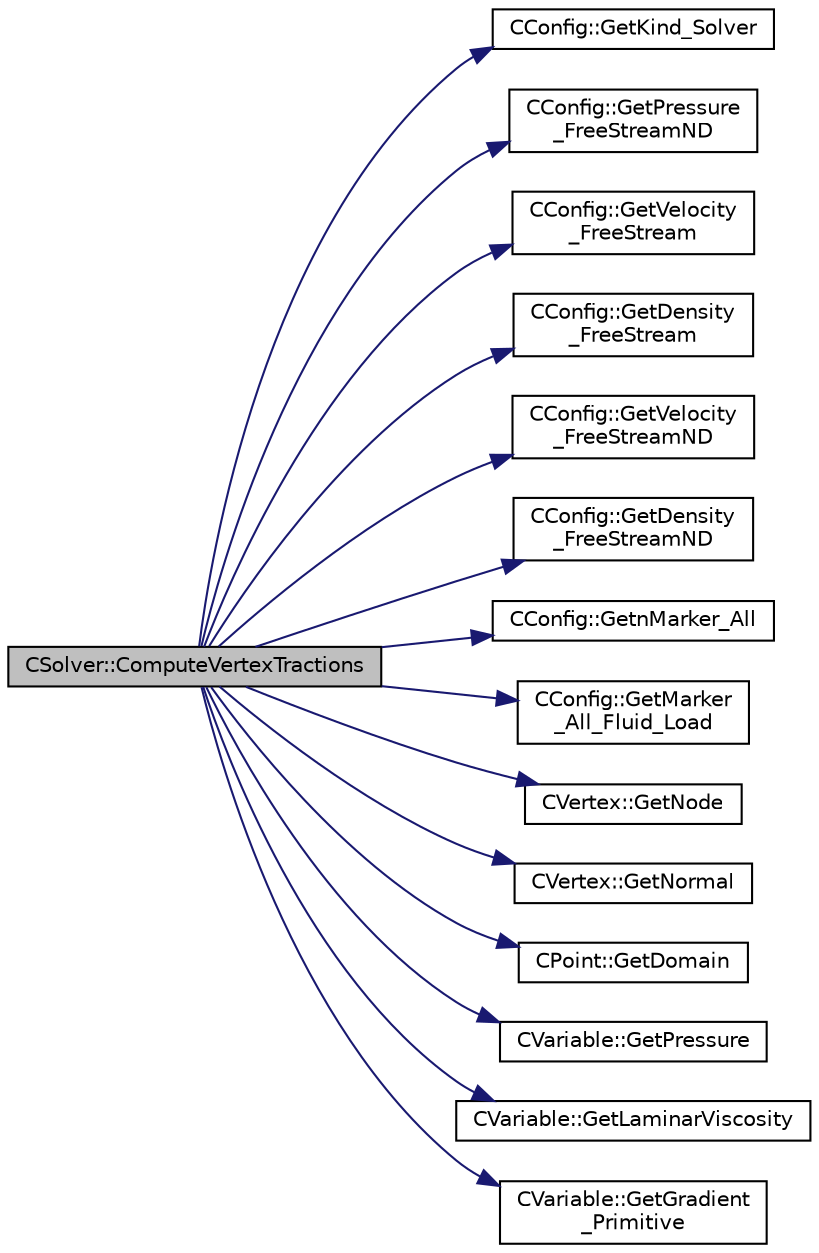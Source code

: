digraph "CSolver::ComputeVertexTractions"
{
  edge [fontname="Helvetica",fontsize="10",labelfontname="Helvetica",labelfontsize="10"];
  node [fontname="Helvetica",fontsize="10",shape=record];
  rankdir="LR";
  Node712 [label="CSolver::ComputeVertexTractions",height=0.2,width=0.4,color="black", fillcolor="grey75", style="filled", fontcolor="black"];
  Node712 -> Node713 [color="midnightblue",fontsize="10",style="solid",fontname="Helvetica"];
  Node713 [label="CConfig::GetKind_Solver",height=0.2,width=0.4,color="black", fillcolor="white", style="filled",URL="$class_c_config.html#a0e2628fc803f14ec6179427ee02e8655",tooltip="Governing equations of the flow (it can be different from the run time equation). ..."];
  Node712 -> Node714 [color="midnightblue",fontsize="10",style="solid",fontname="Helvetica"];
  Node714 [label="CConfig::GetPressure\l_FreeStreamND",height=0.2,width=0.4,color="black", fillcolor="white", style="filled",URL="$class_c_config.html#a59c43ad0ef9a59bc51c2a7e399fea004",tooltip="Get the value of the non-dimensionalized freestream pressure. "];
  Node712 -> Node715 [color="midnightblue",fontsize="10",style="solid",fontname="Helvetica"];
  Node715 [label="CConfig::GetVelocity\l_FreeStream",height=0.2,width=0.4,color="black", fillcolor="white", style="filled",URL="$class_c_config.html#af0723b9f35c1762a4c8edacb35f98984",tooltip="Get the vector of the dimensionalized freestream velocity. "];
  Node712 -> Node716 [color="midnightblue",fontsize="10",style="solid",fontname="Helvetica"];
  Node716 [label="CConfig::GetDensity\l_FreeStream",height=0.2,width=0.4,color="black", fillcolor="white", style="filled",URL="$class_c_config.html#ae9520958df27678474890ee79980ee24",tooltip="Get the value of the frestream temperature. "];
  Node712 -> Node717 [color="midnightblue",fontsize="10",style="solid",fontname="Helvetica"];
  Node717 [label="CConfig::GetVelocity\l_FreeStreamND",height=0.2,width=0.4,color="black", fillcolor="white", style="filled",URL="$class_c_config.html#a13840ca712bf87d32d18917d0c39cfae",tooltip="Get the vector of the non-dimensionalized freestream velocity. "];
  Node712 -> Node718 [color="midnightblue",fontsize="10",style="solid",fontname="Helvetica"];
  Node718 [label="CConfig::GetDensity\l_FreeStreamND",height=0.2,width=0.4,color="black", fillcolor="white", style="filled",URL="$class_c_config.html#acc0e8477d26aab6003845d62cb43b0fa",tooltip="Get the value of the non-dimensionalized freestream density. "];
  Node712 -> Node719 [color="midnightblue",fontsize="10",style="solid",fontname="Helvetica"];
  Node719 [label="CConfig::GetnMarker_All",height=0.2,width=0.4,color="black", fillcolor="white", style="filled",URL="$class_c_config.html#a300c4884edfc0c2acf395036439004f4",tooltip="Get the total number of boundary markers including send/receive domains. "];
  Node712 -> Node720 [color="midnightblue",fontsize="10",style="solid",fontname="Helvetica"];
  Node720 [label="CConfig::GetMarker\l_All_Fluid_Load",height=0.2,width=0.4,color="black", fillcolor="white", style="filled",URL="$class_c_config.html#ad7b64f4c824759e55fa28b8fa48796db",tooltip="Get whether marker val_marker is a Fluid_Load marker. "];
  Node712 -> Node721 [color="midnightblue",fontsize="10",style="solid",fontname="Helvetica"];
  Node721 [label="CVertex::GetNode",height=0.2,width=0.4,color="black", fillcolor="white", style="filled",URL="$class_c_vertex.html#a95c513bf927464157ed96b6c79779a1f",tooltip="Get the node of the vertex. "];
  Node712 -> Node722 [color="midnightblue",fontsize="10",style="solid",fontname="Helvetica"];
  Node722 [label="CVertex::GetNormal",height=0.2,width=0.4,color="black", fillcolor="white", style="filled",URL="$class_c_vertex.html#a0d289163c6f3384822fcb9ae86fc1c39",tooltip="Copy the the normal vector of a face. "];
  Node712 -> Node723 [color="midnightblue",fontsize="10",style="solid",fontname="Helvetica"];
  Node723 [label="CPoint::GetDomain",height=0.2,width=0.4,color="black", fillcolor="white", style="filled",URL="$class_c_point.html#a1d7e22a60d4cfef356af1cba2bab3e55",tooltip="For parallel computation, its indicates if a point must be computed or not. "];
  Node712 -> Node724 [color="midnightblue",fontsize="10",style="solid",fontname="Helvetica"];
  Node724 [label="CVariable::GetPressure",height=0.2,width=0.4,color="black", fillcolor="white", style="filled",URL="$class_c_variable.html#ad08820234eeedeb13105e603af2c67ad",tooltip="A virtual member. "];
  Node712 -> Node725 [color="midnightblue",fontsize="10",style="solid",fontname="Helvetica"];
  Node725 [label="CVariable::GetLaminarViscosity",height=0.2,width=0.4,color="black", fillcolor="white", style="filled",URL="$class_c_variable.html#a0acbe55ca86de2c0205ae921193e9e95",tooltip="A virtual member. "];
  Node712 -> Node726 [color="midnightblue",fontsize="10",style="solid",fontname="Helvetica"];
  Node726 [label="CVariable::GetGradient\l_Primitive",height=0.2,width=0.4,color="black", fillcolor="white", style="filled",URL="$class_c_variable.html#a8b7f4e020a837b1fe639e8d875f964d5",tooltip="A virtual member. "];
}
